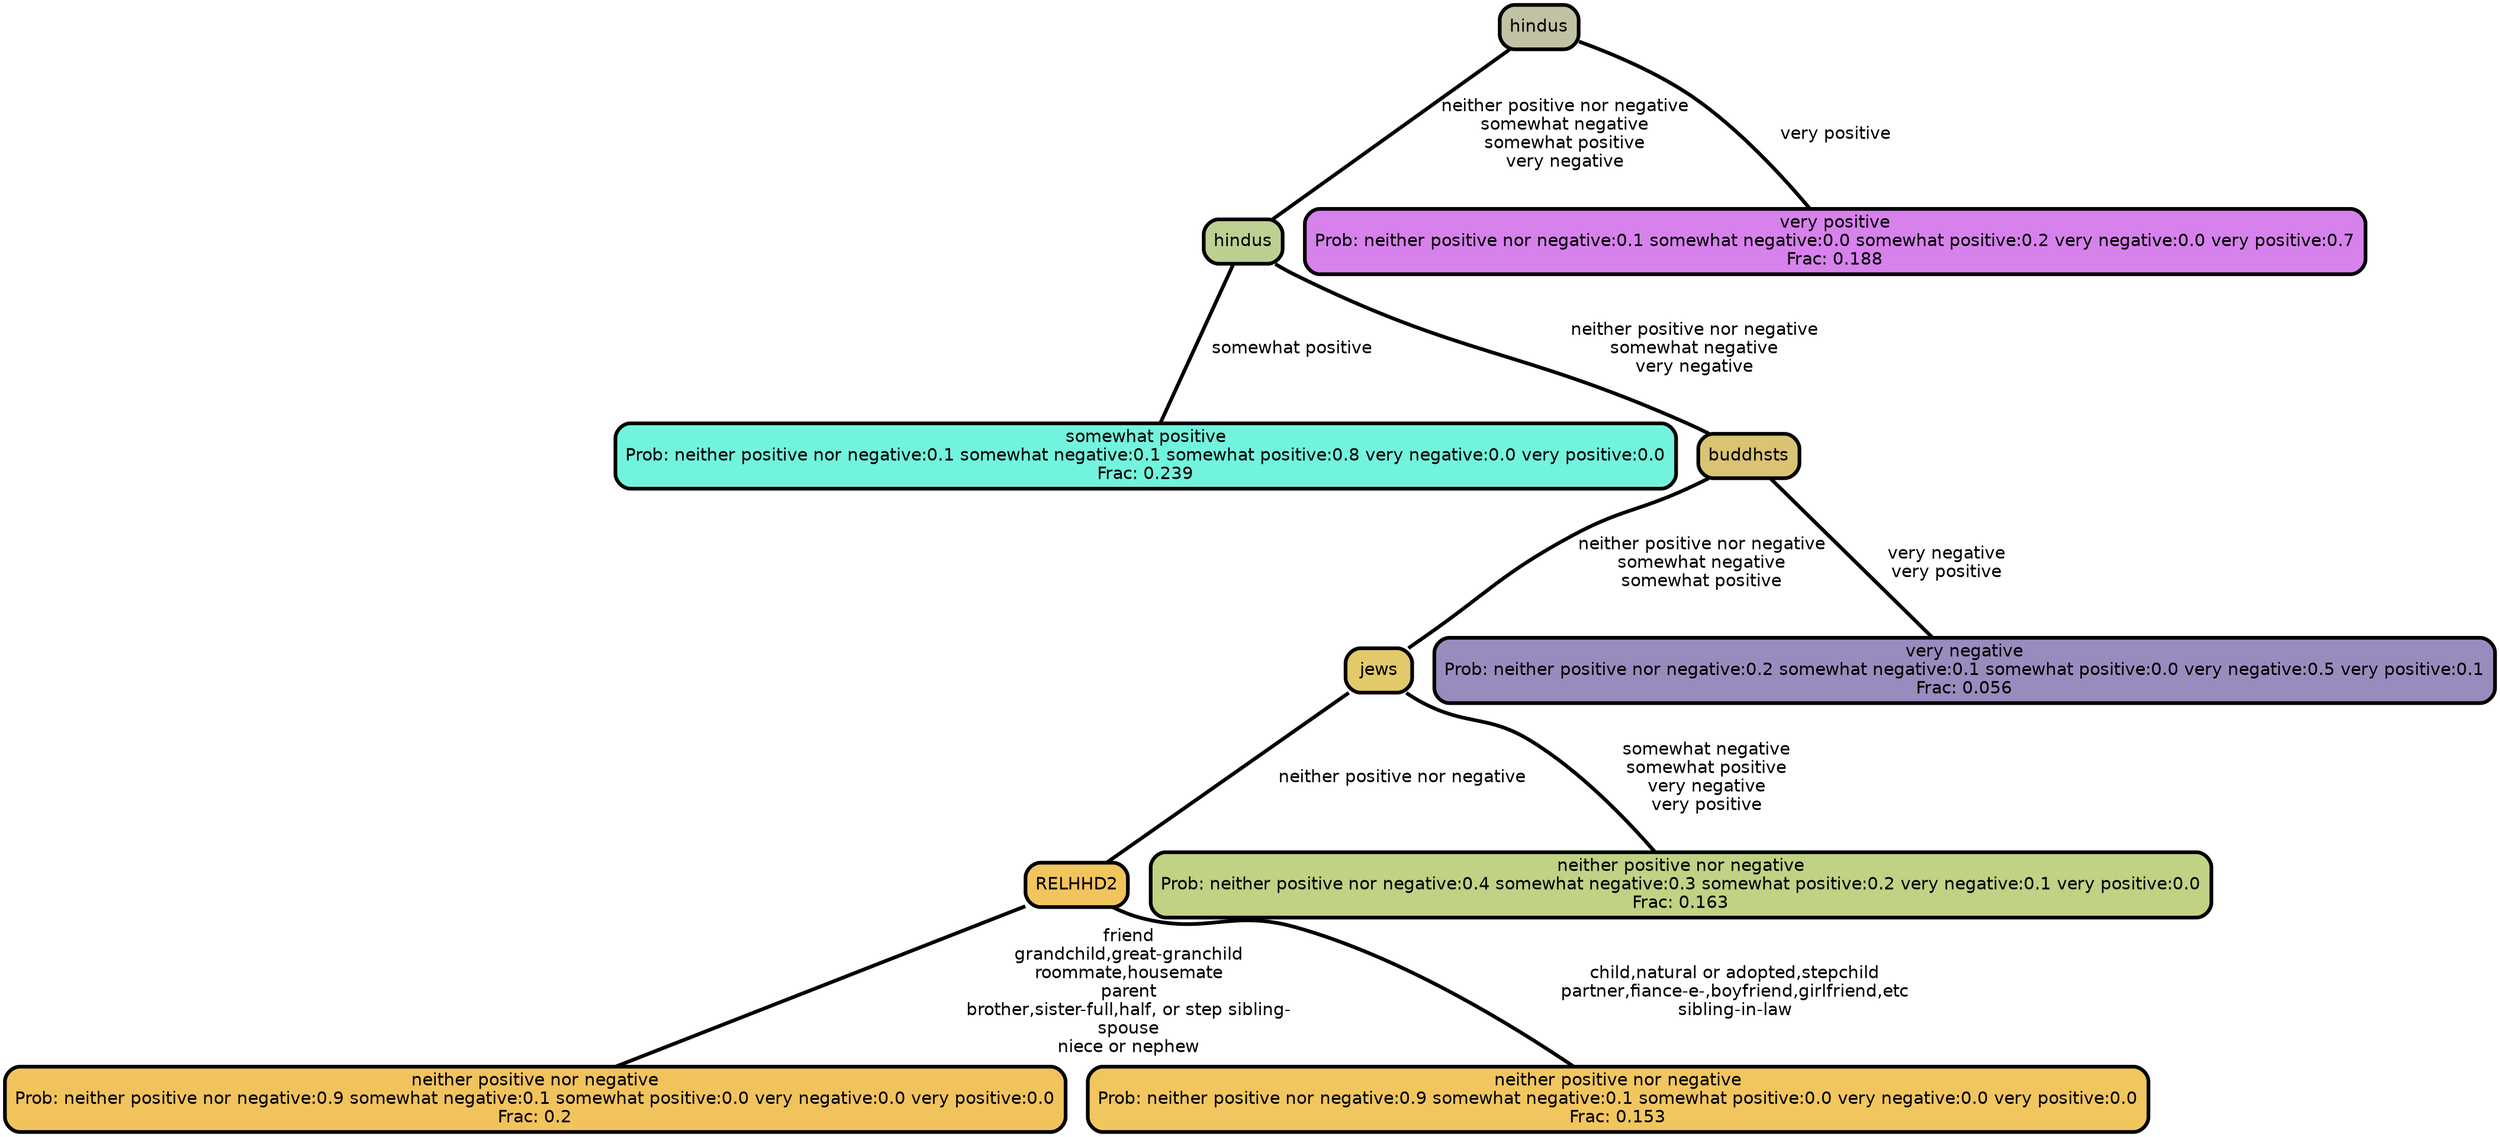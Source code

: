 graph Tree {
node [shape=box, style="filled, rounded",color="black",penwidth="3",fontcolor="black",                 fontname=helvetica] ;
graph [ranksep="0 equally", splines=straight,                 bgcolor=transparent, dpi=200] ;
edge [fontname=helvetica, color=black] ;
0 [label="somewhat positive
Prob: neither positive nor negative:0.1 somewhat negative:0.1 somewhat positive:0.8 very negative:0.0 very positive:0.0
Frac: 0.239", fillcolor="#72f3dd"] ;
1 [label="hindus", fillcolor="#bcd191"] ;
2 [label="neither positive nor negative
Prob: neither positive nor negative:0.9 somewhat negative:0.1 somewhat positive:0.0 very negative:0.0 very positive:0.0
Frac: 0.2", fillcolor="#f1c35d"] ;
3 [label="RELHHD2", fillcolor="#f1c45e"] ;
4 [label="neither positive nor negative
Prob: neither positive nor negative:0.9 somewhat negative:0.1 somewhat positive:0.0 very negative:0.0 very positive:0.0
Frac: 0.153", fillcolor="#f1c65e"] ;
5 [label="jews", fillcolor="#e2c96a"] ;
6 [label="neither positive nor negative
Prob: neither positive nor negative:0.4 somewhat negative:0.3 somewhat positive:0.2 very negative:0.1 very positive:0.0
Frac: 0.163", fillcolor="#c0d284"] ;
7 [label="buddhsts", fillcolor="#dac372"] ;
8 [label="very negative
Prob: neither positive nor negative:0.2 somewhat negative:0.1 somewhat positive:0.0 very negative:0.5 very positive:0.1
Frac: 0.056", fillcolor="#988cbe"] ;
9 [label="hindus", fillcolor="#c1c2a3"] ;
10 [label="very positive
Prob: neither positive nor negative:0.1 somewhat negative:0.0 somewhat positive:0.2 very negative:0.0 very positive:0.7
Frac: 0.188", fillcolor="#d781ec"] ;
1 -- 0 [label=" somewhat positive",penwidth=3] ;
1 -- 7 [label=" neither positive nor negative\n somewhat negative\n very negative",penwidth=3] ;
3 -- 2 [label=" friend\n grandchild,great-granchild\n roommate,housemate\n parent\n brother,sister-full,half, or step sibling-\n spouse\n niece or nephew",penwidth=3] ;
3 -- 4 [label=" child,natural or adopted,stepchild\n partner,fiance-e-,boyfriend,girlfriend,etc\n sibling-in-law",penwidth=3] ;
5 -- 3 [label=" neither positive nor negative",penwidth=3] ;
5 -- 6 [label=" somewhat negative\n somewhat positive\n very negative\n very positive",penwidth=3] ;
7 -- 5 [label=" neither positive nor negative\n somewhat negative\n somewhat positive",penwidth=3] ;
7 -- 8 [label=" very negative\n very positive",penwidth=3] ;
9 -- 1 [label=" neither positive nor negative\n somewhat negative\n somewhat positive\n very negative",penwidth=3] ;
9 -- 10 [label=" very positive",penwidth=3] ;
{rank = same;}}